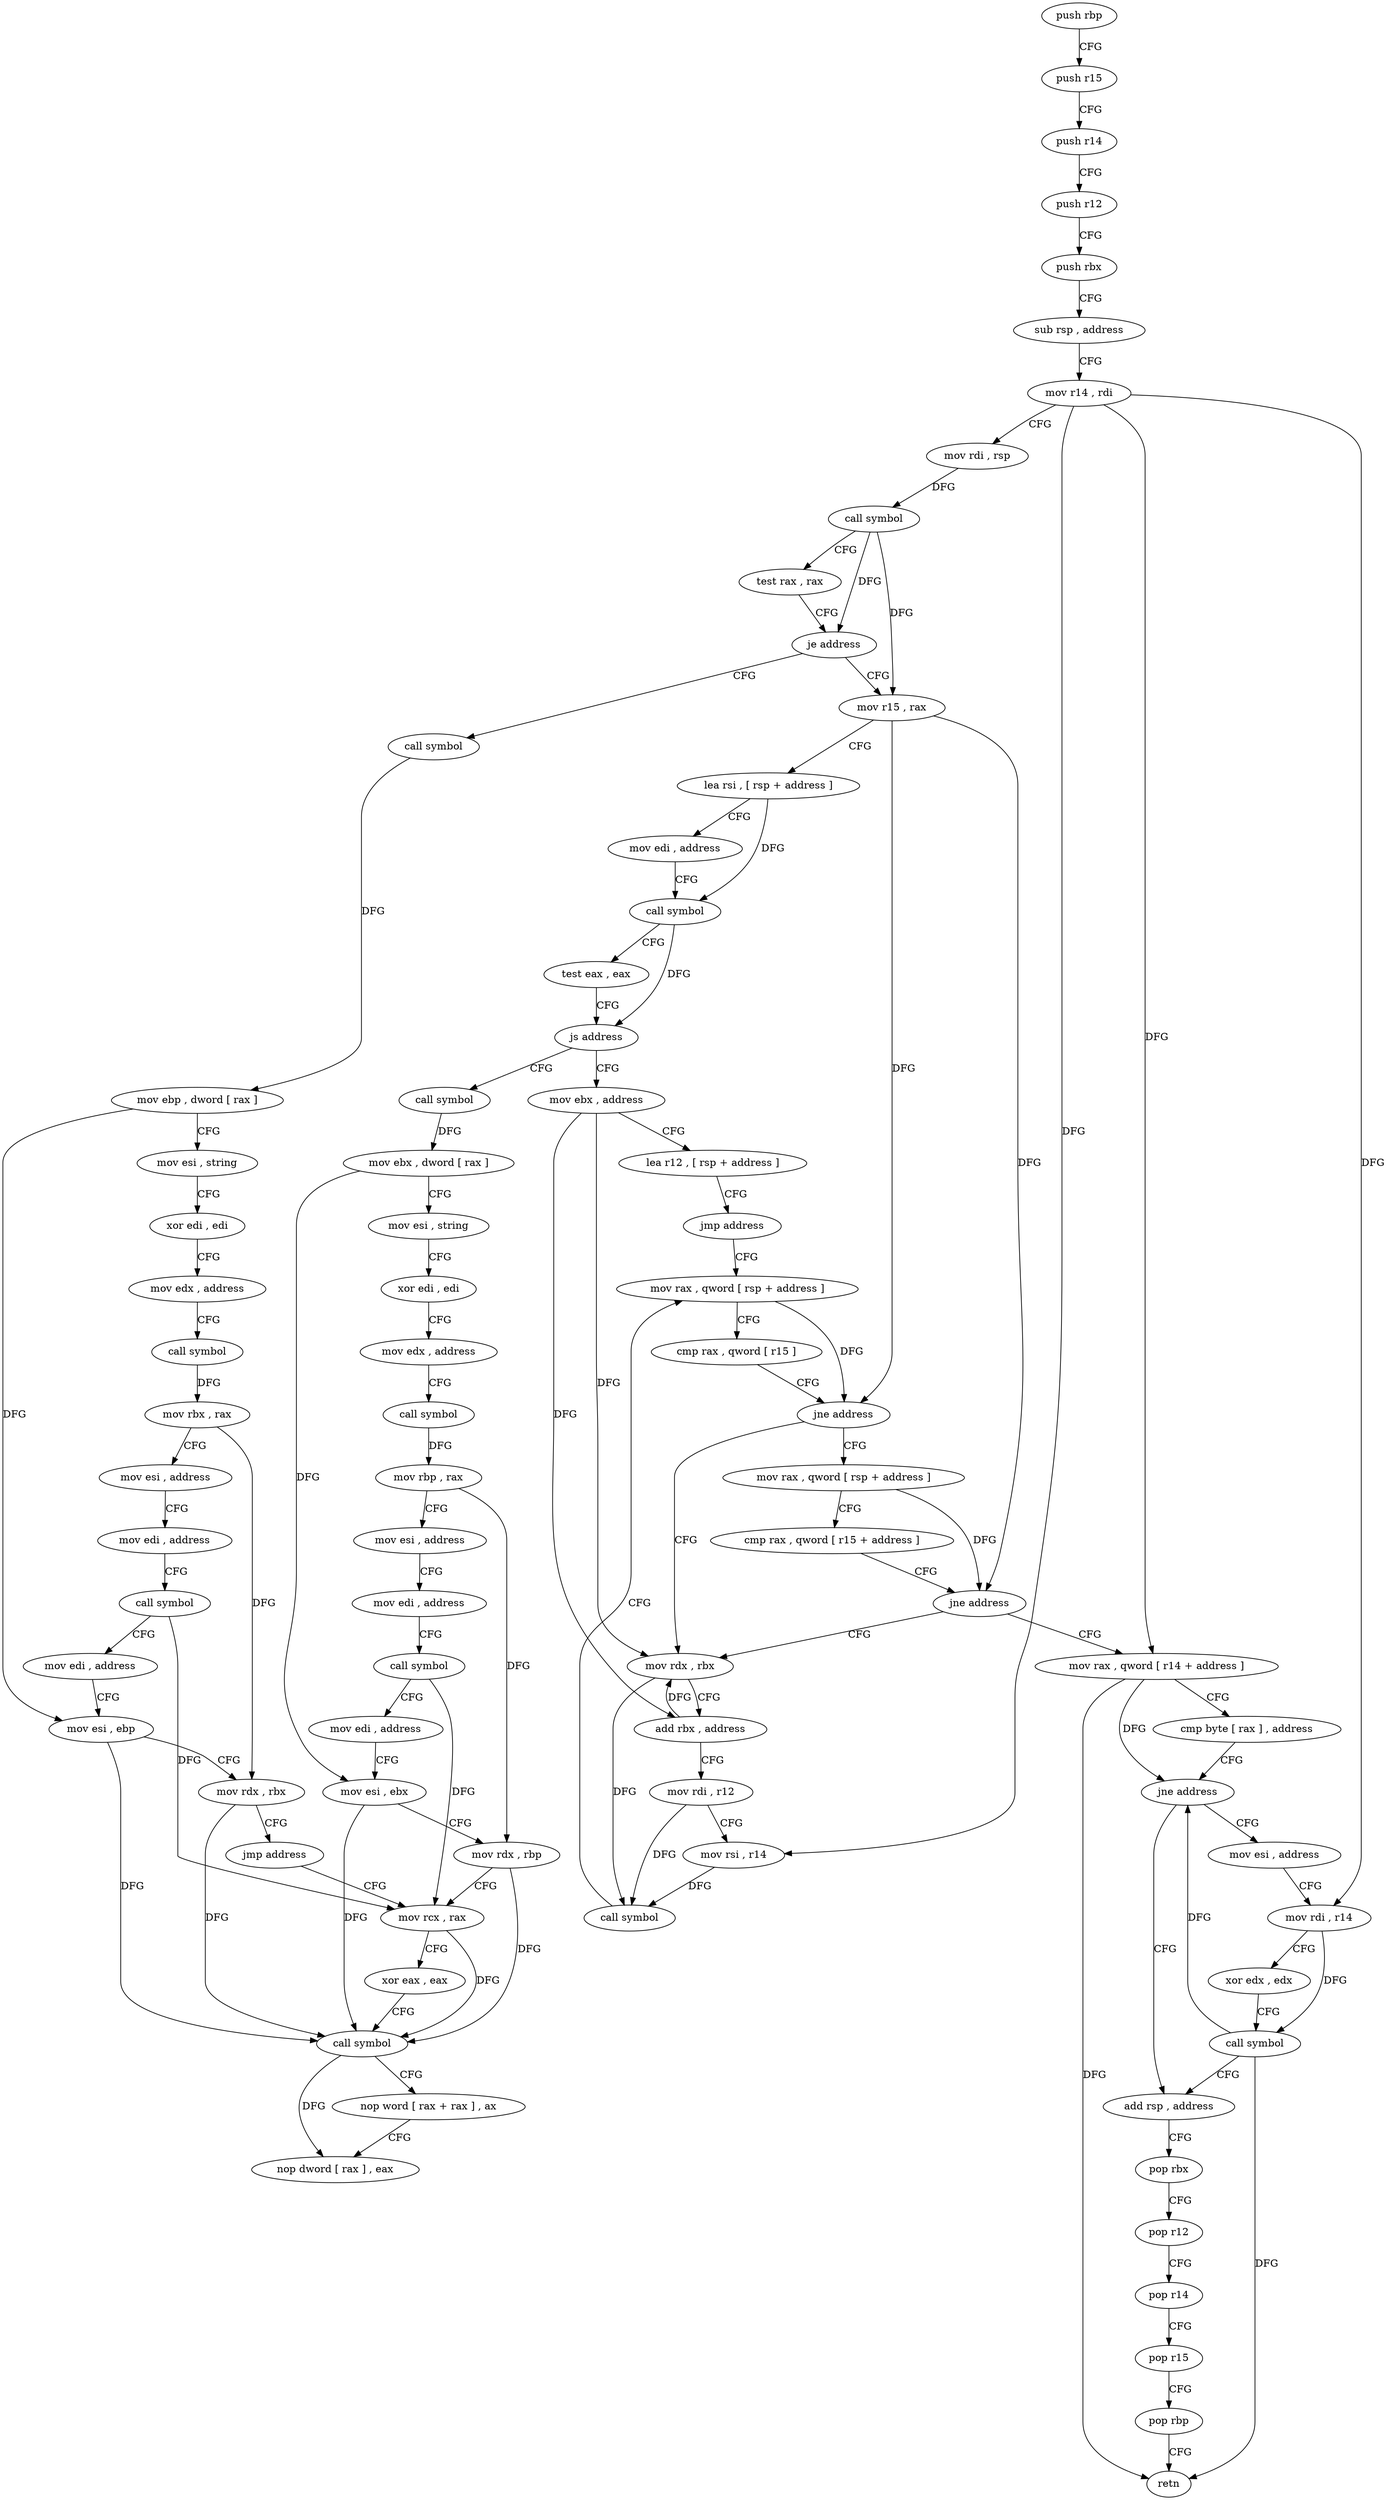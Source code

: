 digraph "func" {
"4201952" [label = "push rbp" ]
"4201953" [label = "push r15" ]
"4201955" [label = "push r14" ]
"4201957" [label = "push r12" ]
"4201959" [label = "push rbx" ]
"4201960" [label = "sub rsp , address" ]
"4201967" [label = "mov r14 , rdi" ]
"4201970" [label = "mov rdi , rsp" ]
"4201973" [label = "call symbol" ]
"4201978" [label = "test rax , rax" ]
"4201981" [label = "je address" ]
"4202111" [label = "call symbol" ]
"4201987" [label = "mov r15 , rax" ]
"4202116" [label = "mov ebp , dword [ rax ]" ]
"4202118" [label = "mov esi , string" ]
"4202123" [label = "xor edi , edi" ]
"4202125" [label = "mov edx , address" ]
"4202130" [label = "call symbol" ]
"4202135" [label = "mov rbx , rax" ]
"4202138" [label = "mov esi , address" ]
"4202143" [label = "mov edi , address" ]
"4202148" [label = "call symbol" ]
"4202153" [label = "mov edi , address" ]
"4202158" [label = "mov esi , ebp" ]
"4202160" [label = "mov rdx , rbx" ]
"4202163" [label = "jmp address" ]
"4202217" [label = "mov rcx , rax" ]
"4201990" [label = "lea rsi , [ rsp + address ]" ]
"4201995" [label = "mov edi , address" ]
"4202000" [label = "call symbol" ]
"4202005" [label = "test eax , eax" ]
"4202007" [label = "js address" ]
"4202165" [label = "call symbol" ]
"4202013" [label = "mov ebx , address" ]
"4202220" [label = "xor eax , eax" ]
"4202222" [label = "call symbol" ]
"4202227" [label = "nop word [ rax + rax ] , ax" ]
"4202237" [label = "nop dword [ rax ] , eax" ]
"4202170" [label = "mov ebx , dword [ rax ]" ]
"4202172" [label = "mov esi , string" ]
"4202177" [label = "xor edi , edi" ]
"4202179" [label = "mov edx , address" ]
"4202184" [label = "call symbol" ]
"4202189" [label = "mov rbp , rax" ]
"4202192" [label = "mov esi , address" ]
"4202197" [label = "mov edi , address" ]
"4202202" [label = "call symbol" ]
"4202207" [label = "mov edi , address" ]
"4202212" [label = "mov esi , ebx" ]
"4202214" [label = "mov rdx , rbp" ]
"4202018" [label = "lea r12 , [ rsp + address ]" ]
"4202023" [label = "jmp address" ]
"4202050" [label = "mov rax , qword [ rsp + address ]" ]
"4202055" [label = "cmp rax , qword [ r15 ]" ]
"4202058" [label = "jne address" ]
"4202032" [label = "mov rdx , rbx" ]
"4202060" [label = "mov rax , qword [ rsp + address ]" ]
"4202035" [label = "add rbx , address" ]
"4202039" [label = "mov rdi , r12" ]
"4202042" [label = "mov rsi , r14" ]
"4202045" [label = "call symbol" ]
"4202065" [label = "cmp rax , qword [ r15 + address ]" ]
"4202069" [label = "jne address" ]
"4202071" [label = "mov rax , qword [ r14 + address ]" ]
"4202075" [label = "cmp byte [ rax ] , address" ]
"4202078" [label = "jne address" ]
"4202095" [label = "add rsp , address" ]
"4202080" [label = "mov esi , address" ]
"4202102" [label = "pop rbx" ]
"4202103" [label = "pop r12" ]
"4202105" [label = "pop r14" ]
"4202107" [label = "pop r15" ]
"4202109" [label = "pop rbp" ]
"4202110" [label = "retn" ]
"4202085" [label = "mov rdi , r14" ]
"4202088" [label = "xor edx , edx" ]
"4202090" [label = "call symbol" ]
"4201952" -> "4201953" [ label = "CFG" ]
"4201953" -> "4201955" [ label = "CFG" ]
"4201955" -> "4201957" [ label = "CFG" ]
"4201957" -> "4201959" [ label = "CFG" ]
"4201959" -> "4201960" [ label = "CFG" ]
"4201960" -> "4201967" [ label = "CFG" ]
"4201967" -> "4201970" [ label = "CFG" ]
"4201967" -> "4202042" [ label = "DFG" ]
"4201967" -> "4202071" [ label = "DFG" ]
"4201967" -> "4202085" [ label = "DFG" ]
"4201970" -> "4201973" [ label = "DFG" ]
"4201973" -> "4201978" [ label = "CFG" ]
"4201973" -> "4201981" [ label = "DFG" ]
"4201973" -> "4201987" [ label = "DFG" ]
"4201978" -> "4201981" [ label = "CFG" ]
"4201981" -> "4202111" [ label = "CFG" ]
"4201981" -> "4201987" [ label = "CFG" ]
"4202111" -> "4202116" [ label = "DFG" ]
"4201987" -> "4201990" [ label = "CFG" ]
"4201987" -> "4202058" [ label = "DFG" ]
"4201987" -> "4202069" [ label = "DFG" ]
"4202116" -> "4202118" [ label = "CFG" ]
"4202116" -> "4202158" [ label = "DFG" ]
"4202118" -> "4202123" [ label = "CFG" ]
"4202123" -> "4202125" [ label = "CFG" ]
"4202125" -> "4202130" [ label = "CFG" ]
"4202130" -> "4202135" [ label = "DFG" ]
"4202135" -> "4202138" [ label = "CFG" ]
"4202135" -> "4202160" [ label = "DFG" ]
"4202138" -> "4202143" [ label = "CFG" ]
"4202143" -> "4202148" [ label = "CFG" ]
"4202148" -> "4202153" [ label = "CFG" ]
"4202148" -> "4202217" [ label = "DFG" ]
"4202153" -> "4202158" [ label = "CFG" ]
"4202158" -> "4202160" [ label = "CFG" ]
"4202158" -> "4202222" [ label = "DFG" ]
"4202160" -> "4202163" [ label = "CFG" ]
"4202160" -> "4202222" [ label = "DFG" ]
"4202163" -> "4202217" [ label = "CFG" ]
"4202217" -> "4202220" [ label = "CFG" ]
"4202217" -> "4202222" [ label = "DFG" ]
"4201990" -> "4201995" [ label = "CFG" ]
"4201990" -> "4202000" [ label = "DFG" ]
"4201995" -> "4202000" [ label = "CFG" ]
"4202000" -> "4202005" [ label = "CFG" ]
"4202000" -> "4202007" [ label = "DFG" ]
"4202005" -> "4202007" [ label = "CFG" ]
"4202007" -> "4202165" [ label = "CFG" ]
"4202007" -> "4202013" [ label = "CFG" ]
"4202165" -> "4202170" [ label = "DFG" ]
"4202013" -> "4202018" [ label = "CFG" ]
"4202013" -> "4202032" [ label = "DFG" ]
"4202013" -> "4202035" [ label = "DFG" ]
"4202220" -> "4202222" [ label = "CFG" ]
"4202222" -> "4202227" [ label = "CFG" ]
"4202222" -> "4202237" [ label = "DFG" ]
"4202227" -> "4202237" [ label = "CFG" ]
"4202170" -> "4202172" [ label = "CFG" ]
"4202170" -> "4202212" [ label = "DFG" ]
"4202172" -> "4202177" [ label = "CFG" ]
"4202177" -> "4202179" [ label = "CFG" ]
"4202179" -> "4202184" [ label = "CFG" ]
"4202184" -> "4202189" [ label = "DFG" ]
"4202189" -> "4202192" [ label = "CFG" ]
"4202189" -> "4202214" [ label = "DFG" ]
"4202192" -> "4202197" [ label = "CFG" ]
"4202197" -> "4202202" [ label = "CFG" ]
"4202202" -> "4202207" [ label = "CFG" ]
"4202202" -> "4202217" [ label = "DFG" ]
"4202207" -> "4202212" [ label = "CFG" ]
"4202212" -> "4202214" [ label = "CFG" ]
"4202212" -> "4202222" [ label = "DFG" ]
"4202214" -> "4202217" [ label = "CFG" ]
"4202214" -> "4202222" [ label = "DFG" ]
"4202018" -> "4202023" [ label = "CFG" ]
"4202023" -> "4202050" [ label = "CFG" ]
"4202050" -> "4202055" [ label = "CFG" ]
"4202050" -> "4202058" [ label = "DFG" ]
"4202055" -> "4202058" [ label = "CFG" ]
"4202058" -> "4202032" [ label = "CFG" ]
"4202058" -> "4202060" [ label = "CFG" ]
"4202032" -> "4202035" [ label = "CFG" ]
"4202032" -> "4202045" [ label = "DFG" ]
"4202060" -> "4202065" [ label = "CFG" ]
"4202060" -> "4202069" [ label = "DFG" ]
"4202035" -> "4202039" [ label = "CFG" ]
"4202035" -> "4202032" [ label = "DFG" ]
"4202039" -> "4202042" [ label = "CFG" ]
"4202039" -> "4202045" [ label = "DFG" ]
"4202042" -> "4202045" [ label = "DFG" ]
"4202045" -> "4202050" [ label = "CFG" ]
"4202065" -> "4202069" [ label = "CFG" ]
"4202069" -> "4202032" [ label = "CFG" ]
"4202069" -> "4202071" [ label = "CFG" ]
"4202071" -> "4202075" [ label = "CFG" ]
"4202071" -> "4202078" [ label = "DFG" ]
"4202071" -> "4202110" [ label = "DFG" ]
"4202075" -> "4202078" [ label = "CFG" ]
"4202078" -> "4202095" [ label = "CFG" ]
"4202078" -> "4202080" [ label = "CFG" ]
"4202095" -> "4202102" [ label = "CFG" ]
"4202080" -> "4202085" [ label = "CFG" ]
"4202102" -> "4202103" [ label = "CFG" ]
"4202103" -> "4202105" [ label = "CFG" ]
"4202105" -> "4202107" [ label = "CFG" ]
"4202107" -> "4202109" [ label = "CFG" ]
"4202109" -> "4202110" [ label = "CFG" ]
"4202085" -> "4202088" [ label = "CFG" ]
"4202085" -> "4202090" [ label = "DFG" ]
"4202088" -> "4202090" [ label = "CFG" ]
"4202090" -> "4202095" [ label = "CFG" ]
"4202090" -> "4202078" [ label = "DFG" ]
"4202090" -> "4202110" [ label = "DFG" ]
}
